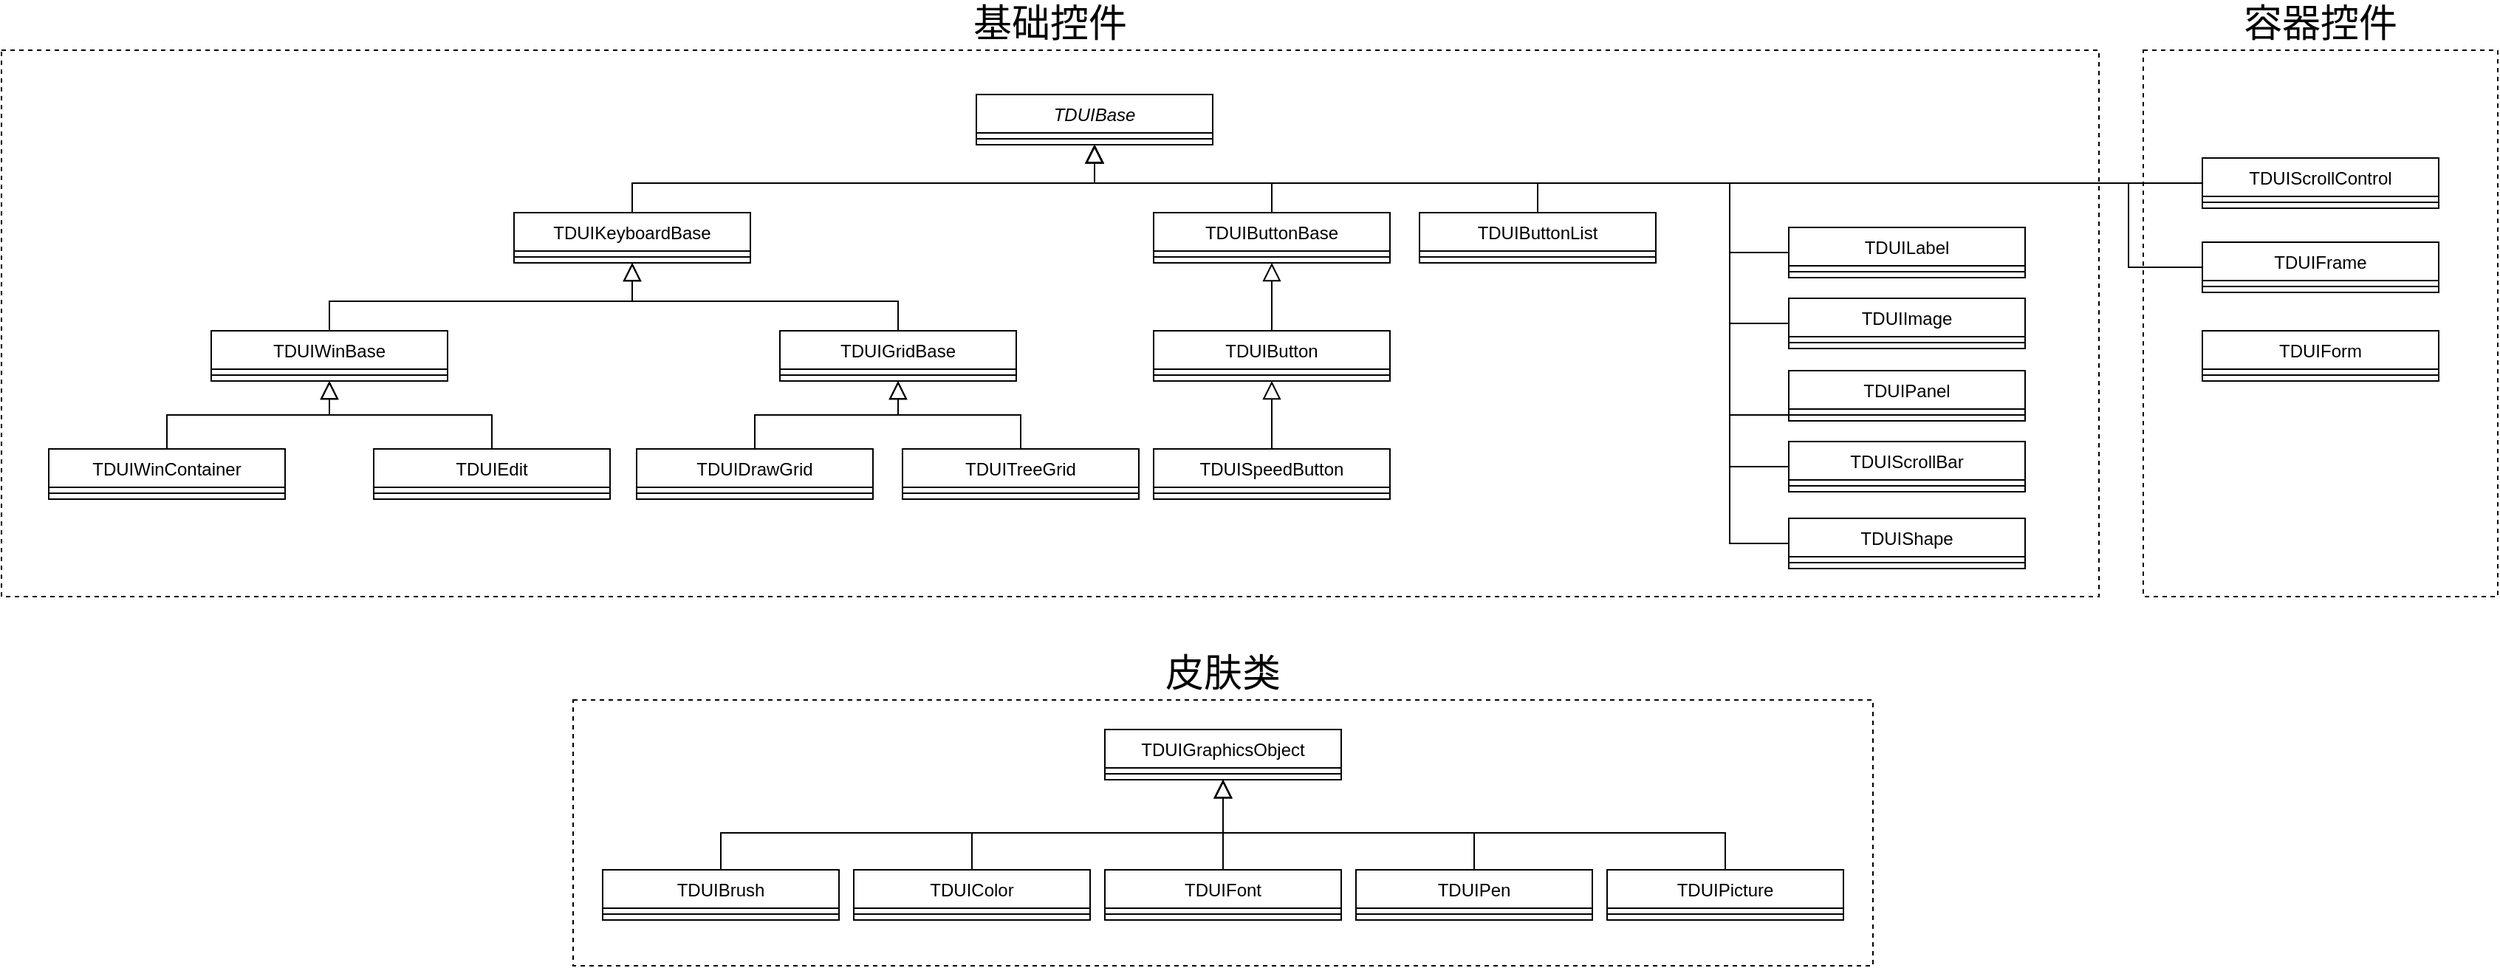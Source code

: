 <mxfile version="14.1.8" type="device" pages="2"><diagram id="C5RBs43oDa-KdzZeNtuy" name="全景图"><mxGraphModel dx="1679" dy="495" grid="1" gridSize="10" guides="1" tooltips="1" connect="1" arrows="1" fold="1" page="1" pageScale="1" pageWidth="827" pageHeight="1169" math="0" shadow="0"><root><mxCell id="WIyWlLk6GJQsqaUBKTNV-0"/><mxCell id="WIyWlLk6GJQsqaUBKTNV-1" parent="WIyWlLk6GJQsqaUBKTNV-0"/><mxCell id="f22C8hDi5s4LyhqjuiGQ-17" value="基础控件" style="rounded=0;whiteSpace=wrap;html=1;labelPosition=center;verticalLabelPosition=top;align=center;verticalAlign=bottom;fontSize=26;fontStyle=0;dashed=1;" parent="WIyWlLk6GJQsqaUBKTNV-1" vertex="1"><mxGeometry x="-440" y="90" width="1420" height="370" as="geometry"/></mxCell><mxCell id="zkfFHV4jXpPFQw0GAbJ--0" value="TDUIBase" style="swimlane;fontStyle=2;align=center;verticalAlign=top;childLayout=stackLayout;horizontal=1;startSize=26;horizontalStack=0;resizeParent=1;resizeLast=0;collapsible=1;marginBottom=0;rounded=0;shadow=0;strokeWidth=1;" parent="WIyWlLk6GJQsqaUBKTNV-1" vertex="1"><mxGeometry x="220" y="120" width="160" height="34" as="geometry"><mxRectangle x="220" y="120" width="160" height="26" as="alternateBounds"/></mxGeometry></mxCell><mxCell id="zkfFHV4jXpPFQw0GAbJ--4" value="" style="line;html=1;strokeWidth=1;align=left;verticalAlign=middle;spacingTop=-1;spacingLeft=3;spacingRight=3;rotatable=0;labelPosition=right;points=[];portConstraint=eastwest;" parent="zkfFHV4jXpPFQw0GAbJ--0" vertex="1"><mxGeometry y="26" width="160" height="8" as="geometry"/></mxCell><mxCell id="l6xH9o6E_FS93L8BIWZF-5" style="edgeStyle=orthogonalEdgeStyle;rounded=0;orthogonalLoop=1;jettySize=auto;html=1;endArrow=block;endFill=0;endSize=10;" parent="WIyWlLk6GJQsqaUBKTNV-1" source="zkfFHV4jXpPFQw0GAbJ--6" target="zkfFHV4jXpPFQw0GAbJ--0" edge="1"><mxGeometry relative="1" as="geometry"><Array as="points"><mxPoint x="-13" y="180"/><mxPoint x="300" y="180"/></Array></mxGeometry></mxCell><mxCell id="zkfFHV4jXpPFQw0GAbJ--6" value="TDUIKeyboardBase" style="swimlane;fontStyle=0;align=center;verticalAlign=top;childLayout=stackLayout;horizontal=1;startSize=26;horizontalStack=0;resizeParent=1;resizeLast=0;collapsible=1;marginBottom=0;rounded=0;shadow=0;strokeWidth=1;" parent="WIyWlLk6GJQsqaUBKTNV-1" vertex="1"><mxGeometry x="-93" y="200" width="160" height="34" as="geometry"><mxRectangle x="130" y="380" width="160" height="26" as="alternateBounds"/></mxGeometry></mxCell><mxCell id="zkfFHV4jXpPFQw0GAbJ--9" value="" style="line;html=1;strokeWidth=1;align=left;verticalAlign=middle;spacingTop=-1;spacingLeft=3;spacingRight=3;rotatable=0;labelPosition=right;points=[];portConstraint=eastwest;" parent="zkfFHV4jXpPFQw0GAbJ--6" vertex="1"><mxGeometry y="26" width="160" height="8" as="geometry"/></mxCell><mxCell id="zkfFHV4jXpPFQw0GAbJ--13" value="TDUIWinBase" style="swimlane;fontStyle=0;align=center;verticalAlign=top;childLayout=stackLayout;horizontal=1;startSize=26;horizontalStack=0;resizeParent=1;resizeLast=0;collapsible=1;marginBottom=0;rounded=0;shadow=0;strokeWidth=1;" parent="WIyWlLk6GJQsqaUBKTNV-1" vertex="1"><mxGeometry x="-298" y="280" width="160" height="34" as="geometry"><mxRectangle x="340" y="380" width="170" height="26" as="alternateBounds"/></mxGeometry></mxCell><mxCell id="zkfFHV4jXpPFQw0GAbJ--15" value="" style="line;html=1;strokeWidth=1;align=left;verticalAlign=middle;spacingTop=-1;spacingLeft=3;spacingRight=3;rotatable=0;labelPosition=right;points=[];portConstraint=eastwest;" parent="zkfFHV4jXpPFQw0GAbJ--13" vertex="1"><mxGeometry y="26" width="160" height="8" as="geometry"/></mxCell><mxCell id="zkfFHV4jXpPFQw0GAbJ--16" value="" style="endArrow=block;endSize=10;endFill=0;shadow=0;strokeWidth=1;rounded=0;edgeStyle=elbowEdgeStyle;elbow=vertical;" parent="WIyWlLk6GJQsqaUBKTNV-1" source="zkfFHV4jXpPFQw0GAbJ--13" target="zkfFHV4jXpPFQw0GAbJ--6" edge="1"><mxGeometry width="160" relative="1" as="geometry"><mxPoint x="210" y="373" as="sourcePoint"/><mxPoint x="310" y="271" as="targetPoint"/><Array as="points"><mxPoint x="-110" y="260"/></Array></mxGeometry></mxCell><mxCell id="f22C8hDi5s4LyhqjuiGQ-24" style="edgeStyle=orthogonalEdgeStyle;rounded=0;orthogonalLoop=1;jettySize=auto;html=1;fontSize=12;endArrow=block;endFill=0;endSize=10;" parent="WIyWlLk6GJQsqaUBKTNV-1" source="f22C8hDi5s4LyhqjuiGQ-20" target="zkfFHV4jXpPFQw0GAbJ--13" edge="1"><mxGeometry relative="1" as="geometry"/></mxCell><mxCell id="f22C8hDi5s4LyhqjuiGQ-20" value="TDUIWinContainer" style="swimlane;fontStyle=0;align=center;verticalAlign=top;childLayout=stackLayout;horizontal=1;startSize=26;horizontalStack=0;resizeParent=1;resizeParentMax=0;resizeLast=0;collapsible=1;marginBottom=0;fontSize=12;" parent="WIyWlLk6GJQsqaUBKTNV-1" vertex="1"><mxGeometry x="-408" y="360" width="160" height="34" as="geometry"/></mxCell><mxCell id="f22C8hDi5s4LyhqjuiGQ-22" value="" style="line;strokeWidth=1;fillColor=none;align=left;verticalAlign=middle;spacingTop=-1;spacingLeft=3;spacingRight=3;rotatable=0;labelPosition=right;points=[];portConstraint=eastwest;" parent="f22C8hDi5s4LyhqjuiGQ-20" vertex="1"><mxGeometry y="26" width="160" height="8" as="geometry"/></mxCell><mxCell id="f22C8hDi5s4LyhqjuiGQ-30" style="edgeStyle=orthogonalEdgeStyle;rounded=0;orthogonalLoop=1;jettySize=auto;html=1;endArrow=block;endFill=0;endSize=10;fontSize=12;" parent="WIyWlLk6GJQsqaUBKTNV-1" source="f22C8hDi5s4LyhqjuiGQ-25" target="zkfFHV4jXpPFQw0GAbJ--13" edge="1"><mxGeometry relative="1" as="geometry"/></mxCell><mxCell id="f22C8hDi5s4LyhqjuiGQ-25" value="TDUIEdit" style="swimlane;fontStyle=0;align=center;verticalAlign=top;childLayout=stackLayout;horizontal=1;startSize=26;horizontalStack=0;resizeParent=1;resizeParentMax=0;resizeLast=0;collapsible=1;marginBottom=0;fontSize=12;" parent="WIyWlLk6GJQsqaUBKTNV-1" vertex="1"><mxGeometry x="-188" y="360" width="160" height="34" as="geometry"/></mxCell><mxCell id="f22C8hDi5s4LyhqjuiGQ-27" value="" style="line;strokeWidth=1;fillColor=none;align=left;verticalAlign=middle;spacingTop=-1;spacingLeft=3;spacingRight=3;rotatable=0;labelPosition=right;points=[];portConstraint=eastwest;" parent="f22C8hDi5s4LyhqjuiGQ-25" vertex="1"><mxGeometry y="26" width="160" height="8" as="geometry"/></mxCell><mxCell id="f22C8hDi5s4LyhqjuiGQ-35" style="edgeStyle=orthogonalEdgeStyle;rounded=0;orthogonalLoop=1;jettySize=auto;html=1;endArrow=block;endFill=0;endSize=10;fontSize=12;" parent="WIyWlLk6GJQsqaUBKTNV-1" source="f22C8hDi5s4LyhqjuiGQ-31" target="zkfFHV4jXpPFQw0GAbJ--0" edge="1"><mxGeometry relative="1" as="geometry"><Array as="points"><mxPoint x="420" y="180"/><mxPoint x="300" y="180"/></Array></mxGeometry></mxCell><mxCell id="f22C8hDi5s4LyhqjuiGQ-31" value="TDUIButtonBase" style="swimlane;fontStyle=0;align=center;verticalAlign=top;childLayout=stackLayout;horizontal=1;startSize=26;horizontalStack=0;resizeParent=1;resizeParentMax=0;resizeLast=0;collapsible=1;marginBottom=0;fontSize=12;" parent="WIyWlLk6GJQsqaUBKTNV-1" vertex="1"><mxGeometry x="340" y="200" width="160" height="34" as="geometry"/></mxCell><mxCell id="f22C8hDi5s4LyhqjuiGQ-33" value="" style="line;strokeWidth=1;fillColor=none;align=left;verticalAlign=middle;spacingTop=-1;spacingLeft=3;spacingRight=3;rotatable=0;labelPosition=right;points=[];portConstraint=eastwest;" parent="f22C8hDi5s4LyhqjuiGQ-31" vertex="1"><mxGeometry y="26" width="160" height="8" as="geometry"/></mxCell><mxCell id="f22C8hDi5s4LyhqjuiGQ-44" style="edgeStyle=orthogonalEdgeStyle;rounded=0;orthogonalLoop=1;jettySize=auto;html=1;endArrow=block;endFill=0;endSize=10;fontSize=12;" parent="WIyWlLk6GJQsqaUBKTNV-1" source="f22C8hDi5s4LyhqjuiGQ-36" target="f22C8hDi5s4LyhqjuiGQ-31" edge="1"><mxGeometry relative="1" as="geometry"/></mxCell><mxCell id="f22C8hDi5s4LyhqjuiGQ-36" value="TDUIButton" style="swimlane;fontStyle=0;align=center;verticalAlign=top;childLayout=stackLayout;horizontal=1;startSize=26;horizontalStack=0;resizeParent=1;resizeParentMax=0;resizeLast=0;collapsible=1;marginBottom=0;fontSize=12;" parent="WIyWlLk6GJQsqaUBKTNV-1" vertex="1"><mxGeometry x="340" y="280" width="160" height="34" as="geometry"/></mxCell><mxCell id="f22C8hDi5s4LyhqjuiGQ-37" value="" style="line;strokeWidth=1;fillColor=none;align=left;verticalAlign=middle;spacingTop=-1;spacingLeft=3;spacingRight=3;rotatable=0;labelPosition=right;points=[];portConstraint=eastwest;" parent="f22C8hDi5s4LyhqjuiGQ-36" vertex="1"><mxGeometry y="26" width="160" height="8" as="geometry"/></mxCell><mxCell id="f22C8hDi5s4LyhqjuiGQ-45" style="edgeStyle=orthogonalEdgeStyle;rounded=0;orthogonalLoop=1;jettySize=auto;html=1;endArrow=block;endFill=0;endSize=10;fontSize=12;" parent="WIyWlLk6GJQsqaUBKTNV-1" source="f22C8hDi5s4LyhqjuiGQ-38" target="f22C8hDi5s4LyhqjuiGQ-36" edge="1"><mxGeometry relative="1" as="geometry"/></mxCell><mxCell id="f22C8hDi5s4LyhqjuiGQ-38" value="TDUISpeedButton" style="swimlane;fontStyle=0;align=center;verticalAlign=top;childLayout=stackLayout;horizontal=1;startSize=26;horizontalStack=0;resizeParent=1;resizeParentMax=0;resizeLast=0;collapsible=1;marginBottom=0;fontSize=12;" parent="WIyWlLk6GJQsqaUBKTNV-1" vertex="1"><mxGeometry x="340" y="360" width="160" height="34" as="geometry"/></mxCell><mxCell id="f22C8hDi5s4LyhqjuiGQ-39" value="" style="line;strokeWidth=1;fillColor=none;align=left;verticalAlign=middle;spacingTop=-1;spacingLeft=3;spacingRight=3;rotatable=0;labelPosition=right;points=[];portConstraint=eastwest;" parent="f22C8hDi5s4LyhqjuiGQ-38" vertex="1"><mxGeometry y="26" width="160" height="8" as="geometry"/></mxCell><mxCell id="f22C8hDi5s4LyhqjuiGQ-42" style="edgeStyle=orthogonalEdgeStyle;rounded=0;orthogonalLoop=1;jettySize=auto;html=1;endArrow=block;endFill=0;endSize=10;fontSize=12;" parent="WIyWlLk6GJQsqaUBKTNV-1" source="f22C8hDi5s4LyhqjuiGQ-40" target="zkfFHV4jXpPFQw0GAbJ--0" edge="1"><mxGeometry relative="1" as="geometry"><Array as="points"><mxPoint x="600" y="180"/><mxPoint x="300" y="180"/></Array></mxGeometry></mxCell><mxCell id="f22C8hDi5s4LyhqjuiGQ-40" value="TDUIButtonList" style="swimlane;fontStyle=0;align=center;verticalAlign=top;childLayout=stackLayout;horizontal=1;startSize=26;horizontalStack=0;resizeParent=1;resizeParentMax=0;resizeLast=0;collapsible=1;marginBottom=0;fontSize=12;" parent="WIyWlLk6GJQsqaUBKTNV-1" vertex="1"><mxGeometry x="520" y="200" width="160" height="34" as="geometry"/></mxCell><mxCell id="f22C8hDi5s4LyhqjuiGQ-41" value="" style="line;strokeWidth=1;fillColor=none;align=left;verticalAlign=middle;spacingTop=-1;spacingLeft=3;spacingRight=3;rotatable=0;labelPosition=right;points=[];portConstraint=eastwest;" parent="f22C8hDi5s4LyhqjuiGQ-40" vertex="1"><mxGeometry y="26" width="160" height="8" as="geometry"/></mxCell><mxCell id="l6xH9o6E_FS93L8BIWZF-4" style="edgeStyle=orthogonalEdgeStyle;rounded=0;orthogonalLoop=1;jettySize=auto;html=1;endSize=10;endArrow=block;endFill=0;" parent="WIyWlLk6GJQsqaUBKTNV-1" source="l6xH9o6E_FS93L8BIWZF-0" target="zkfFHV4jXpPFQw0GAbJ--6" edge="1"><mxGeometry relative="1" as="geometry"><Array as="points"><mxPoint x="167" y="260"/><mxPoint x="-13" y="260"/></Array></mxGeometry></mxCell><mxCell id="l6xH9o6E_FS93L8BIWZF-0" value="TDUIGridBase" style="swimlane;fontStyle=0;align=center;verticalAlign=top;childLayout=stackLayout;horizontal=1;startSize=26;horizontalStack=0;resizeParent=1;resizeParentMax=0;resizeLast=0;collapsible=1;marginBottom=0;" parent="WIyWlLk6GJQsqaUBKTNV-1" vertex="1"><mxGeometry x="87" y="280" width="160" height="34" as="geometry"/></mxCell><mxCell id="l6xH9o6E_FS93L8BIWZF-2" value="" style="line;strokeWidth=1;fillColor=none;align=left;verticalAlign=middle;spacingTop=-1;spacingLeft=3;spacingRight=3;rotatable=0;labelPosition=right;points=[];portConstraint=eastwest;" parent="l6xH9o6E_FS93L8BIWZF-0" vertex="1"><mxGeometry y="26" width="160" height="8" as="geometry"/></mxCell><mxCell id="l6xH9o6E_FS93L8BIWZF-10" style="edgeStyle=orthogonalEdgeStyle;rounded=0;orthogonalLoop=1;jettySize=auto;html=1;endArrow=block;endFill=0;endSize=10;" parent="WIyWlLk6GJQsqaUBKTNV-1" source="l6xH9o6E_FS93L8BIWZF-6" target="l6xH9o6E_FS93L8BIWZF-0" edge="1"><mxGeometry relative="1" as="geometry"/></mxCell><mxCell id="l6xH9o6E_FS93L8BIWZF-6" value="TDUIDrawGrid" style="swimlane;fontStyle=0;align=center;verticalAlign=top;childLayout=stackLayout;horizontal=1;startSize=26;horizontalStack=0;resizeParent=1;resizeParentMax=0;resizeLast=0;collapsible=1;marginBottom=0;" parent="WIyWlLk6GJQsqaUBKTNV-1" vertex="1"><mxGeometry x="-10" y="360" width="160" height="34" as="geometry"/></mxCell><mxCell id="l6xH9o6E_FS93L8BIWZF-8" value="" style="line;strokeWidth=1;fillColor=none;align=left;verticalAlign=middle;spacingTop=-1;spacingLeft=3;spacingRight=3;rotatable=0;labelPosition=right;points=[];portConstraint=eastwest;" parent="l6xH9o6E_FS93L8BIWZF-6" vertex="1"><mxGeometry y="26" width="160" height="8" as="geometry"/></mxCell><mxCell id="l6xH9o6E_FS93L8BIWZF-15" style="edgeStyle=orthogonalEdgeStyle;rounded=0;orthogonalLoop=1;jettySize=auto;html=1;endArrow=block;endFill=0;endSize=10;" parent="WIyWlLk6GJQsqaUBKTNV-1" source="l6xH9o6E_FS93L8BIWZF-11" target="l6xH9o6E_FS93L8BIWZF-0" edge="1"><mxGeometry relative="1" as="geometry"/></mxCell><mxCell id="l6xH9o6E_FS93L8BIWZF-11" value="TDUITreeGrid" style="swimlane;fontStyle=0;align=center;verticalAlign=top;childLayout=stackLayout;horizontal=1;startSize=26;horizontalStack=0;resizeParent=1;resizeParentMax=0;resizeLast=0;collapsible=1;marginBottom=0;" parent="WIyWlLk6GJQsqaUBKTNV-1" vertex="1"><mxGeometry x="170" y="360" width="160" height="34" as="geometry"/></mxCell><mxCell id="l6xH9o6E_FS93L8BIWZF-13" value="" style="line;strokeWidth=1;fillColor=none;align=left;verticalAlign=middle;spacingTop=-1;spacingLeft=3;spacingRight=3;rotatable=0;labelPosition=right;points=[];portConstraint=eastwest;" parent="l6xH9o6E_FS93L8BIWZF-11" vertex="1"><mxGeometry y="26" width="160" height="8" as="geometry"/></mxCell><mxCell id="l6xH9o6E_FS93L8BIWZF-43" style="edgeStyle=orthogonalEdgeStyle;rounded=0;orthogonalLoop=1;jettySize=auto;html=1;endArrow=block;endFill=0;endSize=10;" parent="WIyWlLk6GJQsqaUBKTNV-1" source="l6xH9o6E_FS93L8BIWZF-16" target="zkfFHV4jXpPFQw0GAbJ--0" edge="1"><mxGeometry relative="1" as="geometry"><Array as="points"><mxPoint x="730" y="275"/><mxPoint x="730" y="180"/><mxPoint x="300" y="180"/></Array></mxGeometry></mxCell><mxCell id="l6xH9o6E_FS93L8BIWZF-16" value="TDUIImage" style="swimlane;fontStyle=0;align=center;verticalAlign=top;childLayout=stackLayout;horizontal=1;startSize=26;horizontalStack=0;resizeParent=1;resizeParentMax=0;resizeLast=0;collapsible=1;marginBottom=0;" parent="WIyWlLk6GJQsqaUBKTNV-1" vertex="1"><mxGeometry x="770" y="258" width="160" height="34" as="geometry"/></mxCell><mxCell id="l6xH9o6E_FS93L8BIWZF-18" value="" style="line;strokeWidth=1;fillColor=none;align=left;verticalAlign=middle;spacingTop=-1;spacingLeft=3;spacingRight=3;rotatable=0;labelPosition=right;points=[];portConstraint=eastwest;" parent="l6xH9o6E_FS93L8BIWZF-16" vertex="1"><mxGeometry y="26" width="160" height="8" as="geometry"/></mxCell><mxCell id="l6xH9o6E_FS93L8BIWZF-42" style="edgeStyle=orthogonalEdgeStyle;rounded=0;orthogonalLoop=1;jettySize=auto;html=1;endArrow=block;endFill=0;endSize=10;" parent="WIyWlLk6GJQsqaUBKTNV-1" source="l6xH9o6E_FS93L8BIWZF-21" target="zkfFHV4jXpPFQw0GAbJ--0" edge="1"><mxGeometry relative="1" as="geometry"><Array as="points"><mxPoint x="730" y="227"/><mxPoint x="730" y="180"/><mxPoint x="300" y="180"/></Array></mxGeometry></mxCell><mxCell id="l6xH9o6E_FS93L8BIWZF-21" value="TDUILabel" style="swimlane;fontStyle=0;align=center;verticalAlign=top;childLayout=stackLayout;horizontal=1;startSize=26;horizontalStack=0;resizeParent=1;resizeParentMax=0;resizeLast=0;collapsible=1;marginBottom=0;" parent="WIyWlLk6GJQsqaUBKTNV-1" vertex="1"><mxGeometry x="770" y="210" width="160" height="34" as="geometry"/></mxCell><mxCell id="l6xH9o6E_FS93L8BIWZF-23" value="" style="line;strokeWidth=1;fillColor=none;align=left;verticalAlign=middle;spacingTop=-1;spacingLeft=3;spacingRight=3;rotatable=0;labelPosition=right;points=[];portConstraint=eastwest;" parent="l6xH9o6E_FS93L8BIWZF-21" vertex="1"><mxGeometry y="26" width="160" height="8" as="geometry"/></mxCell><mxCell id="l6xH9o6E_FS93L8BIWZF-27" value="TDUIPanel" style="swimlane;fontStyle=0;align=center;verticalAlign=top;childLayout=stackLayout;horizontal=1;startSize=26;horizontalStack=0;resizeParent=1;resizeParentMax=0;resizeLast=0;collapsible=1;marginBottom=0;" parent="WIyWlLk6GJQsqaUBKTNV-1" vertex="1"><mxGeometry x="770" y="307" width="160" height="34" as="geometry"/></mxCell><mxCell id="l6xH9o6E_FS93L8BIWZF-29" value="" style="line;strokeWidth=1;fillColor=none;align=left;verticalAlign=middle;spacingTop=-1;spacingLeft=3;spacingRight=3;rotatable=0;labelPosition=right;points=[];portConstraint=eastwest;" parent="l6xH9o6E_FS93L8BIWZF-27" vertex="1"><mxGeometry y="26" width="160" height="8" as="geometry"/></mxCell><mxCell id="l6xH9o6E_FS93L8BIWZF-45" style="edgeStyle=orthogonalEdgeStyle;rounded=0;orthogonalLoop=1;jettySize=auto;html=1;endArrow=block;endFill=0;endSize=10;" parent="WIyWlLk6GJQsqaUBKTNV-1" source="l6xH9o6E_FS93L8BIWZF-32" target="zkfFHV4jXpPFQw0GAbJ--0" edge="1"><mxGeometry relative="1" as="geometry"><Array as="points"><mxPoint x="730" y="372"/><mxPoint x="730" y="180"/><mxPoint x="300" y="180"/></Array></mxGeometry></mxCell><mxCell id="l6xH9o6E_FS93L8BIWZF-32" value="TDUIScrollBar" style="swimlane;fontStyle=0;align=center;verticalAlign=top;childLayout=stackLayout;horizontal=1;startSize=26;horizontalStack=0;resizeParent=1;resizeParentMax=0;resizeLast=0;collapsible=1;marginBottom=0;" parent="WIyWlLk6GJQsqaUBKTNV-1" vertex="1"><mxGeometry x="770" y="355" width="160" height="34" as="geometry"/></mxCell><mxCell id="l6xH9o6E_FS93L8BIWZF-34" value="" style="line;strokeWidth=1;fillColor=none;align=left;verticalAlign=middle;spacingTop=-1;spacingLeft=3;spacingRight=3;rotatable=0;labelPosition=right;points=[];portConstraint=eastwest;" parent="l6xH9o6E_FS93L8BIWZF-32" vertex="1"><mxGeometry y="26" width="160" height="8" as="geometry"/></mxCell><mxCell id="l6xH9o6E_FS93L8BIWZF-46" style="edgeStyle=orthogonalEdgeStyle;rounded=0;orthogonalLoop=1;jettySize=auto;html=1;endArrow=block;endFill=0;endSize=10;" parent="WIyWlLk6GJQsqaUBKTNV-1" source="l6xH9o6E_FS93L8BIWZF-37" target="zkfFHV4jXpPFQw0GAbJ--0" edge="1"><mxGeometry relative="1" as="geometry"><Array as="points"><mxPoint x="730" y="424"/><mxPoint x="730" y="180"/><mxPoint x="300" y="180"/></Array></mxGeometry></mxCell><mxCell id="l6xH9o6E_FS93L8BIWZF-37" value="TDUIShape" style="swimlane;fontStyle=0;align=center;verticalAlign=top;childLayout=stackLayout;horizontal=1;startSize=26;horizontalStack=0;resizeParent=1;resizeParentMax=0;resizeLast=0;collapsible=1;marginBottom=0;" parent="WIyWlLk6GJQsqaUBKTNV-1" vertex="1"><mxGeometry x="770" y="407" width="160" height="34" as="geometry"/></mxCell><mxCell id="l6xH9o6E_FS93L8BIWZF-39" value="" style="line;strokeWidth=1;fillColor=none;align=left;verticalAlign=middle;spacingTop=-1;spacingLeft=3;spacingRight=3;rotatable=0;labelPosition=right;points=[];portConstraint=eastwest;" parent="l6xH9o6E_FS93L8BIWZF-37" vertex="1"><mxGeometry y="26" width="160" height="8" as="geometry"/></mxCell><mxCell id="l6xH9o6E_FS93L8BIWZF-44" style="edgeStyle=orthogonalEdgeStyle;rounded=0;orthogonalLoop=1;jettySize=auto;html=1;endArrow=block;endFill=0;endSize=10;" parent="WIyWlLk6GJQsqaUBKTNV-1" source="l6xH9o6E_FS93L8BIWZF-29" target="zkfFHV4jXpPFQw0GAbJ--0" edge="1"><mxGeometry relative="1" as="geometry"><Array as="points"><mxPoint x="730" y="337"/><mxPoint x="730" y="180"/><mxPoint x="300" y="180"/></Array></mxGeometry></mxCell><mxCell id="l6xH9o6E_FS93L8BIWZF-47" value="容器控件" style="rounded=0;whiteSpace=wrap;html=1;labelPosition=center;verticalLabelPosition=top;align=center;verticalAlign=bottom;fontSize=26;dashed=1;" parent="WIyWlLk6GJQsqaUBKTNV-1" vertex="1"><mxGeometry x="1010" y="90" width="240" height="370" as="geometry"/></mxCell><mxCell id="l6xH9o6E_FS93L8BIWZF-60" style="edgeStyle=orthogonalEdgeStyle;rounded=0;orthogonalLoop=1;jettySize=auto;html=1;endArrow=block;endFill=0;endSize=10;fontSize=12;" parent="WIyWlLk6GJQsqaUBKTNV-1" source="l6xH9o6E_FS93L8BIWZF-48" target="zkfFHV4jXpPFQw0GAbJ--0" edge="1"><mxGeometry relative="1" as="geometry"/></mxCell><mxCell id="l6xH9o6E_FS93L8BIWZF-48" value="TDUIScrollControl" style="swimlane;fontStyle=0;align=center;verticalAlign=top;childLayout=stackLayout;horizontal=1;startSize=26;horizontalStack=0;resizeParent=1;resizeParentMax=0;resizeLast=0;collapsible=1;marginBottom=0;fontSize=12;" parent="WIyWlLk6GJQsqaUBKTNV-1" vertex="1"><mxGeometry x="1050" y="163" width="160" height="34" as="geometry"/></mxCell><mxCell id="l6xH9o6E_FS93L8BIWZF-50" value="" style="line;strokeWidth=1;fillColor=none;align=left;verticalAlign=middle;spacingTop=-1;spacingLeft=3;spacingRight=3;rotatable=0;labelPosition=right;points=[];portConstraint=eastwest;" parent="l6xH9o6E_FS93L8BIWZF-48" vertex="1"><mxGeometry y="26" width="160" height="8" as="geometry"/></mxCell><mxCell id="l6xH9o6E_FS93L8BIWZF-52" value="TDUIForm" style="swimlane;fontStyle=0;align=center;verticalAlign=top;childLayout=stackLayout;horizontal=1;startSize=26;horizontalStack=0;resizeParent=1;resizeParentMax=0;resizeLast=0;collapsible=1;marginBottom=0;fontSize=12;" parent="WIyWlLk6GJQsqaUBKTNV-1" vertex="1"><mxGeometry x="1050" y="280" width="160" height="34" as="geometry"/></mxCell><mxCell id="l6xH9o6E_FS93L8BIWZF-54" value="" style="line;strokeWidth=1;fillColor=none;align=left;verticalAlign=middle;spacingTop=-1;spacingLeft=3;spacingRight=3;rotatable=0;labelPosition=right;points=[];portConstraint=eastwest;" parent="l6xH9o6E_FS93L8BIWZF-52" vertex="1"><mxGeometry y="26" width="160" height="8" as="geometry"/></mxCell><mxCell id="l6xH9o6E_FS93L8BIWZF-61" style="edgeStyle=orthogonalEdgeStyle;rounded=0;orthogonalLoop=1;jettySize=auto;html=1;endArrow=block;endFill=0;endSize=10;fontSize=12;" parent="WIyWlLk6GJQsqaUBKTNV-1" source="l6xH9o6E_FS93L8BIWZF-56" target="zkfFHV4jXpPFQw0GAbJ--0" edge="1"><mxGeometry relative="1" as="geometry"><Array as="points"><mxPoint x="1000" y="237"/><mxPoint x="1000" y="180"/><mxPoint x="300" y="180"/></Array></mxGeometry></mxCell><mxCell id="l6xH9o6E_FS93L8BIWZF-56" value="TDUIFrame" style="swimlane;fontStyle=0;align=center;verticalAlign=top;childLayout=stackLayout;horizontal=1;startSize=26;horizontalStack=0;resizeParent=1;resizeParentMax=0;resizeLast=0;collapsible=1;marginBottom=0;fontSize=12;" parent="WIyWlLk6GJQsqaUBKTNV-1" vertex="1"><mxGeometry x="1050" y="220" width="160" height="34" as="geometry"/></mxCell><mxCell id="l6xH9o6E_FS93L8BIWZF-58" value="" style="line;strokeWidth=1;fillColor=none;align=left;verticalAlign=middle;spacingTop=-1;spacingLeft=3;spacingRight=3;rotatable=0;labelPosition=right;points=[];portConstraint=eastwest;" parent="l6xH9o6E_FS93L8BIWZF-56" vertex="1"><mxGeometry y="26" width="160" height="8" as="geometry"/></mxCell><mxCell id="l6xH9o6E_FS93L8BIWZF-62" value="皮肤类" style="rounded=0;whiteSpace=wrap;html=1;fontSize=26;labelPosition=center;verticalLabelPosition=top;align=center;verticalAlign=bottom;dashed=1;" parent="WIyWlLk6GJQsqaUBKTNV-1" vertex="1"><mxGeometry x="-53" y="530" width="880" height="180" as="geometry"/></mxCell><mxCell id="l6xH9o6E_FS93L8BIWZF-63" value="TDUIGraphicsObject" style="swimlane;fontStyle=0;align=center;verticalAlign=top;childLayout=stackLayout;horizontal=1;startSize=26;horizontalStack=0;resizeParent=1;resizeParentMax=0;resizeLast=0;collapsible=1;marginBottom=0;fontSize=12;" parent="WIyWlLk6GJQsqaUBKTNV-1" vertex="1"><mxGeometry x="307" y="550" width="160" height="34" as="geometry"/></mxCell><mxCell id="l6xH9o6E_FS93L8BIWZF-65" value="" style="line;strokeWidth=1;fillColor=none;align=left;verticalAlign=middle;spacingTop=-1;spacingLeft=3;spacingRight=3;rotatable=0;labelPosition=right;points=[];portConstraint=eastwest;" parent="l6xH9o6E_FS93L8BIWZF-63" vertex="1"><mxGeometry y="26" width="160" height="8" as="geometry"/></mxCell><mxCell id="l6xH9o6E_FS93L8BIWZF-98" style="edgeStyle=orthogonalEdgeStyle;rounded=0;orthogonalLoop=1;jettySize=auto;html=1;endArrow=block;endFill=0;endSize=10;fontSize=12;" parent="WIyWlLk6GJQsqaUBKTNV-1" source="l6xH9o6E_FS93L8BIWZF-83" target="l6xH9o6E_FS93L8BIWZF-63" edge="1"><mxGeometry relative="1" as="geometry"><Array as="points"><mxPoint x="557" y="620"/><mxPoint x="387" y="620"/></Array></mxGeometry></mxCell><mxCell id="l6xH9o6E_FS93L8BIWZF-83" value="TDUIPen" style="swimlane;fontStyle=0;align=center;verticalAlign=top;childLayout=stackLayout;horizontal=1;startSize=26;horizontalStack=0;resizeParent=1;resizeParentMax=0;resizeLast=0;collapsible=1;marginBottom=0;fontSize=12;" parent="WIyWlLk6GJQsqaUBKTNV-1" vertex="1"><mxGeometry x="477" y="645" width="160" height="34" as="geometry"/></mxCell><mxCell id="l6xH9o6E_FS93L8BIWZF-85" value="" style="line;strokeWidth=1;fillColor=none;align=left;verticalAlign=middle;spacingTop=-1;spacingLeft=3;spacingRight=3;rotatable=0;labelPosition=right;points=[];portConstraint=eastwest;" parent="l6xH9o6E_FS93L8BIWZF-83" vertex="1"><mxGeometry y="26" width="160" height="8" as="geometry"/></mxCell><mxCell id="l6xH9o6E_FS93L8BIWZF-99" style="edgeStyle=orthogonalEdgeStyle;rounded=0;orthogonalLoop=1;jettySize=auto;html=1;endArrow=block;endFill=0;endSize=10;fontSize=12;" parent="WIyWlLk6GJQsqaUBKTNV-1" source="l6xH9o6E_FS93L8BIWZF-87" target="l6xH9o6E_FS93L8BIWZF-63" edge="1"><mxGeometry relative="1" as="geometry"><Array as="points"><mxPoint x="727" y="620"/><mxPoint x="387" y="620"/></Array></mxGeometry></mxCell><mxCell id="l6xH9o6E_FS93L8BIWZF-87" value="TDUIPicture" style="swimlane;fontStyle=0;align=center;verticalAlign=top;childLayout=stackLayout;horizontal=1;startSize=26;horizontalStack=0;resizeParent=1;resizeParentMax=0;resizeLast=0;collapsible=1;marginBottom=0;fontSize=12;" parent="WIyWlLk6GJQsqaUBKTNV-1" vertex="1"><mxGeometry x="647" y="645" width="160" height="34" as="geometry"/></mxCell><mxCell id="l6xH9o6E_FS93L8BIWZF-88" value="" style="line;strokeWidth=1;fillColor=none;align=left;verticalAlign=middle;spacingTop=-1;spacingLeft=3;spacingRight=3;rotatable=0;labelPosition=right;points=[];portConstraint=eastwest;" parent="l6xH9o6E_FS93L8BIWZF-87" vertex="1"><mxGeometry y="26" width="160" height="8" as="geometry"/></mxCell><mxCell id="l6xH9o6E_FS93L8BIWZF-97" style="edgeStyle=orthogonalEdgeStyle;rounded=0;orthogonalLoop=1;jettySize=auto;html=1;endArrow=block;endFill=0;endSize=10;fontSize=12;" parent="WIyWlLk6GJQsqaUBKTNV-1" source="l6xH9o6E_FS93L8BIWZF-89" target="l6xH9o6E_FS93L8BIWZF-63" edge="1"><mxGeometry relative="1" as="geometry"/></mxCell><mxCell id="l6xH9o6E_FS93L8BIWZF-89" value="TDUIFont" style="swimlane;fontStyle=0;align=center;verticalAlign=top;childLayout=stackLayout;horizontal=1;startSize=26;horizontalStack=0;resizeParent=1;resizeParentMax=0;resizeLast=0;collapsible=1;marginBottom=0;fontSize=12;" parent="WIyWlLk6GJQsqaUBKTNV-1" vertex="1"><mxGeometry x="307" y="645" width="160" height="34" as="geometry"/></mxCell><mxCell id="l6xH9o6E_FS93L8BIWZF-90" value="" style="line;strokeWidth=1;fillColor=none;align=left;verticalAlign=middle;spacingTop=-1;spacingLeft=3;spacingRight=3;rotatable=0;labelPosition=right;points=[];portConstraint=eastwest;" parent="l6xH9o6E_FS93L8BIWZF-89" vertex="1"><mxGeometry y="26" width="160" height="8" as="geometry"/></mxCell><mxCell id="l6xH9o6E_FS93L8BIWZF-96" style="edgeStyle=orthogonalEdgeStyle;rounded=0;orthogonalLoop=1;jettySize=auto;html=1;endArrow=block;endFill=0;endSize=10;fontSize=12;" parent="WIyWlLk6GJQsqaUBKTNV-1" source="l6xH9o6E_FS93L8BIWZF-91" target="l6xH9o6E_FS93L8BIWZF-63" edge="1"><mxGeometry relative="1" as="geometry"><Array as="points"><mxPoint x="217" y="620"/><mxPoint x="387" y="620"/></Array></mxGeometry></mxCell><mxCell id="l6xH9o6E_FS93L8BIWZF-91" value="TDUIColor" style="swimlane;fontStyle=0;align=center;verticalAlign=top;childLayout=stackLayout;horizontal=1;startSize=26;horizontalStack=0;resizeParent=1;resizeParentMax=0;resizeLast=0;collapsible=1;marginBottom=0;fontSize=12;" parent="WIyWlLk6GJQsqaUBKTNV-1" vertex="1"><mxGeometry x="137" y="645" width="160" height="34" as="geometry"/></mxCell><mxCell id="l6xH9o6E_FS93L8BIWZF-92" value="" style="line;strokeWidth=1;fillColor=none;align=left;verticalAlign=middle;spacingTop=-1;spacingLeft=3;spacingRight=3;rotatable=0;labelPosition=right;points=[];portConstraint=eastwest;" parent="l6xH9o6E_FS93L8BIWZF-91" vertex="1"><mxGeometry y="26" width="160" height="8" as="geometry"/></mxCell><mxCell id="l6xH9o6E_FS93L8BIWZF-95" style="edgeStyle=orthogonalEdgeStyle;rounded=0;orthogonalLoop=1;jettySize=auto;html=1;endArrow=block;endFill=0;endSize=10;fontSize=12;" parent="WIyWlLk6GJQsqaUBKTNV-1" source="l6xH9o6E_FS93L8BIWZF-93" target="l6xH9o6E_FS93L8BIWZF-63" edge="1"><mxGeometry relative="1" as="geometry"><Array as="points"><mxPoint x="47" y="620"/><mxPoint x="387" y="620"/></Array></mxGeometry></mxCell><mxCell id="l6xH9o6E_FS93L8BIWZF-93" value="TDUIBrush" style="swimlane;fontStyle=0;align=center;verticalAlign=top;childLayout=stackLayout;horizontal=1;startSize=26;horizontalStack=0;resizeParent=1;resizeParentMax=0;resizeLast=0;collapsible=1;marginBottom=0;fontSize=12;" parent="WIyWlLk6GJQsqaUBKTNV-1" vertex="1"><mxGeometry x="-33" y="645" width="160" height="34" as="geometry"/></mxCell><mxCell id="l6xH9o6E_FS93L8BIWZF-94" value="" style="line;strokeWidth=1;fillColor=none;align=left;verticalAlign=middle;spacingTop=-1;spacingLeft=3;spacingRight=3;rotatable=0;labelPosition=right;points=[];portConstraint=eastwest;" parent="l6xH9o6E_FS93L8BIWZF-93" vertex="1"><mxGeometry y="26" width="160" height="8" as="geometry"/></mxCell></root></mxGraphModel></diagram><diagram id="bUxSI2wYMLj4Gvims22R" name="VCL继承体系"><mxGraphModel dx="852" dy="495" grid="1" gridSize="10" guides="1" tooltips="1" connect="1" arrows="1" fold="1" page="1" pageScale="1" pageWidth="827" pageHeight="1169" math="0" shadow="0"><root><mxCell id="SYF1wRat5AVbW0TS-Sx6-0"/><mxCell id="SYF1wRat5AVbW0TS-Sx6-1" parent="SYF1wRat5AVbW0TS-Sx6-0"/><mxCell id="zmTR_9lsQL-E1fy1l45A-0" value="VCL继承体系" style="rounded=0;whiteSpace=wrap;html=1;fontSize=26;labelPosition=center;verticalLabelPosition=top;align=center;verticalAlign=bottom;dashed=1;" parent="SYF1wRat5AVbW0TS-Sx6-1" vertex="1"><mxGeometry x="120" y="60" width="580" height="500" as="geometry"/></mxCell><mxCell id="zmTR_9lsQL-E1fy1l45A-1" value="TObject" style="swimlane;fontStyle=0;align=center;verticalAlign=top;childLayout=stackLayout;horizontal=1;startSize=26;horizontalStack=0;resizeParent=1;resizeParentMax=0;resizeLast=0;collapsible=1;marginBottom=0;fontSize=12;" parent="SYF1wRat5AVbW0TS-Sx6-1" vertex="1"><mxGeometry x="334" y="90" width="160" height="34" as="geometry"/></mxCell><mxCell id="zmTR_9lsQL-E1fy1l45A-3" value="" style="line;strokeWidth=1;fillColor=none;align=left;verticalAlign=middle;spacingTop=-1;spacingLeft=3;spacingRight=3;rotatable=0;labelPosition=right;points=[];portConstraint=eastwest;" parent="zmTR_9lsQL-E1fy1l45A-1" vertex="1"><mxGeometry y="26" width="160" height="8" as="geometry"/></mxCell><mxCell id="zmTR_9lsQL-E1fy1l45A-17" style="edgeStyle=orthogonalEdgeStyle;rounded=0;orthogonalLoop=1;jettySize=auto;html=1;fontSize=12;endArrow=block;endFill=0;endSize=10;" parent="SYF1wRat5AVbW0TS-Sx6-1" source="zmTR_9lsQL-E1fy1l45A-5" target="zmTR_9lsQL-E1fy1l45A-1" edge="1"><mxGeometry relative="1" as="geometry"/></mxCell><mxCell id="zmTR_9lsQL-E1fy1l45A-5" value="TPersistent" style="swimlane;fontStyle=0;align=center;verticalAlign=top;childLayout=stackLayout;horizontal=1;startSize=26;horizontalStack=0;resizeParent=1;resizeParentMax=0;resizeLast=0;collapsible=1;marginBottom=0;fontSize=12;" parent="SYF1wRat5AVbW0TS-Sx6-1" vertex="1"><mxGeometry x="334" y="170" width="160" height="34" as="geometry"/></mxCell><mxCell id="zmTR_9lsQL-E1fy1l45A-6" value="" style="line;strokeWidth=1;fillColor=none;align=left;verticalAlign=middle;spacingTop=-1;spacingLeft=3;spacingRight=3;rotatable=0;labelPosition=right;points=[];portConstraint=eastwest;" parent="zmTR_9lsQL-E1fy1l45A-5" vertex="1"><mxGeometry y="26" width="160" height="8" as="geometry"/></mxCell><mxCell id="zmTR_9lsQL-E1fy1l45A-18" style="edgeStyle=orthogonalEdgeStyle;rounded=0;orthogonalLoop=1;jettySize=auto;html=1;endArrow=block;endFill=0;endSize=10;fontSize=12;" parent="SYF1wRat5AVbW0TS-Sx6-1" source="zmTR_9lsQL-E1fy1l45A-7" target="zmTR_9lsQL-E1fy1l45A-5" edge="1"><mxGeometry relative="1" as="geometry"/></mxCell><mxCell id="zmTR_9lsQL-E1fy1l45A-7" value="TComponent" style="swimlane;fontStyle=0;align=center;verticalAlign=top;childLayout=stackLayout;horizontal=1;startSize=26;horizontalStack=0;resizeParent=1;resizeParentMax=0;resizeLast=0;collapsible=1;marginBottom=0;fontSize=12;" parent="SYF1wRat5AVbW0TS-Sx6-1" vertex="1"><mxGeometry x="334" y="250" width="160" height="34" as="geometry"/></mxCell><mxCell id="zmTR_9lsQL-E1fy1l45A-8" value="" style="line;strokeWidth=1;fillColor=none;align=left;verticalAlign=middle;spacingTop=-1;spacingLeft=3;spacingRight=3;rotatable=0;labelPosition=right;points=[];portConstraint=eastwest;" parent="zmTR_9lsQL-E1fy1l45A-7" vertex="1"><mxGeometry y="26" width="160" height="8" as="geometry"/></mxCell><mxCell id="zmTR_9lsQL-E1fy1l45A-19" style="edgeStyle=orthogonalEdgeStyle;rounded=0;orthogonalLoop=1;jettySize=auto;html=1;endArrow=block;endFill=0;endSize=10;fontSize=12;" parent="SYF1wRat5AVbW0TS-Sx6-1" source="zmTR_9lsQL-E1fy1l45A-9" target="zmTR_9lsQL-E1fy1l45A-7" edge="1"><mxGeometry relative="1" as="geometry"/></mxCell><mxCell id="zmTR_9lsQL-E1fy1l45A-9" value="TControl" style="swimlane;fontStyle=0;align=center;verticalAlign=top;childLayout=stackLayout;horizontal=1;startSize=26;horizontalStack=0;resizeParent=1;resizeParentMax=0;resizeLast=0;collapsible=1;marginBottom=0;fontSize=12;" parent="SYF1wRat5AVbW0TS-Sx6-1" vertex="1"><mxGeometry x="334" y="330" width="160" height="34" as="geometry"/></mxCell><mxCell id="zmTR_9lsQL-E1fy1l45A-10" value="" style="line;strokeWidth=1;fillColor=none;align=left;verticalAlign=middle;spacingTop=-1;spacingLeft=3;spacingRight=3;rotatable=0;labelPosition=right;points=[];portConstraint=eastwest;" parent="zmTR_9lsQL-E1fy1l45A-9" vertex="1"><mxGeometry y="26" width="160" height="8" as="geometry"/></mxCell><mxCell id="zmTR_9lsQL-E1fy1l45A-20" style="edgeStyle=orthogonalEdgeStyle;rounded=0;orthogonalLoop=1;jettySize=auto;html=1;endArrow=block;endFill=0;endSize=10;fontSize=12;" parent="SYF1wRat5AVbW0TS-Sx6-1" source="zmTR_9lsQL-E1fy1l45A-11" target="zmTR_9lsQL-E1fy1l45A-9" edge="1"><mxGeometry relative="1" as="geometry"/></mxCell><mxCell id="zmTR_9lsQL-E1fy1l45A-11" value="TWinControl" style="swimlane;fontStyle=0;align=center;verticalAlign=top;childLayout=stackLayout;horizontal=1;startSize=26;horizontalStack=0;resizeParent=1;resizeParentMax=0;resizeLast=0;collapsible=1;marginBottom=0;fontSize=12;" parent="SYF1wRat5AVbW0TS-Sx6-1" vertex="1"><mxGeometry x="334" y="410" width="160" height="34" as="geometry"/></mxCell><mxCell id="zmTR_9lsQL-E1fy1l45A-12" value="" style="line;strokeWidth=1;fillColor=none;align=left;verticalAlign=middle;spacingTop=-1;spacingLeft=3;spacingRight=3;rotatable=0;labelPosition=right;points=[];portConstraint=eastwest;" parent="zmTR_9lsQL-E1fy1l45A-11" vertex="1"><mxGeometry y="26" width="160" height="8" as="geometry"/></mxCell><mxCell id="zmTR_9lsQL-E1fy1l45A-21" style="edgeStyle=orthogonalEdgeStyle;rounded=0;orthogonalLoop=1;jettySize=auto;html=1;endArrow=block;endFill=0;endSize=10;fontSize=12;" parent="SYF1wRat5AVbW0TS-Sx6-1" source="zmTR_9lsQL-E1fy1l45A-13" target="zmTR_9lsQL-E1fy1l45A-11" edge="1"><mxGeometry relative="1" as="geometry"/></mxCell><mxCell id="zmTR_9lsQL-E1fy1l45A-13" value="TCustomControl" style="swimlane;fontStyle=0;align=center;verticalAlign=top;childLayout=stackLayout;horizontal=1;startSize=26;horizontalStack=0;resizeParent=1;resizeParentMax=0;resizeLast=0;collapsible=1;marginBottom=0;fontSize=12;" parent="SYF1wRat5AVbW0TS-Sx6-1" vertex="1"><mxGeometry x="334" y="490" width="160" height="34" as="geometry"/></mxCell><mxCell id="zmTR_9lsQL-E1fy1l45A-14" value="" style="line;strokeWidth=1;fillColor=none;align=left;verticalAlign=middle;spacingTop=-1;spacingLeft=3;spacingRight=3;rotatable=0;labelPosition=right;points=[];portConstraint=eastwest;" parent="zmTR_9lsQL-E1fy1l45A-13" vertex="1"><mxGeometry y="26" width="160" height="8" as="geometry"/></mxCell><mxCell id="zmTR_9lsQL-E1fy1l45A-22" style="edgeStyle=orthogonalEdgeStyle;rounded=0;orthogonalLoop=1;jettySize=auto;html=1;endArrow=block;endFill=0;endSize=10;fontSize=12;" parent="SYF1wRat5AVbW0TS-Sx6-1" source="zmTR_9lsQL-E1fy1l45A-15" target="zmTR_9lsQL-E1fy1l45A-9" edge="1"><mxGeometry relative="1" as="geometry"><Array as="points"><mxPoint x="610" y="390"/><mxPoint x="414" y="390"/></Array></mxGeometry></mxCell><mxCell id="zmTR_9lsQL-E1fy1l45A-15" value="TGraphicControl" style="swimlane;fontStyle=0;align=center;verticalAlign=top;childLayout=stackLayout;horizontal=1;startSize=26;horizontalStack=0;resizeParent=1;resizeParentMax=0;resizeLast=0;collapsible=1;marginBottom=0;fontSize=12;" parent="SYF1wRat5AVbW0TS-Sx6-1" vertex="1"><mxGeometry x="530" y="410" width="160" height="34" as="geometry"/></mxCell><mxCell id="zmTR_9lsQL-E1fy1l45A-16" value="" style="line;strokeWidth=1;fillColor=none;align=left;verticalAlign=middle;spacingTop=-1;spacingLeft=3;spacingRight=3;rotatable=0;labelPosition=right;points=[];portConstraint=eastwest;" parent="zmTR_9lsQL-E1fy1l45A-15" vertex="1"><mxGeometry y="26" width="160" height="8" as="geometry"/></mxCell></root></mxGraphModel></diagram></mxfile>